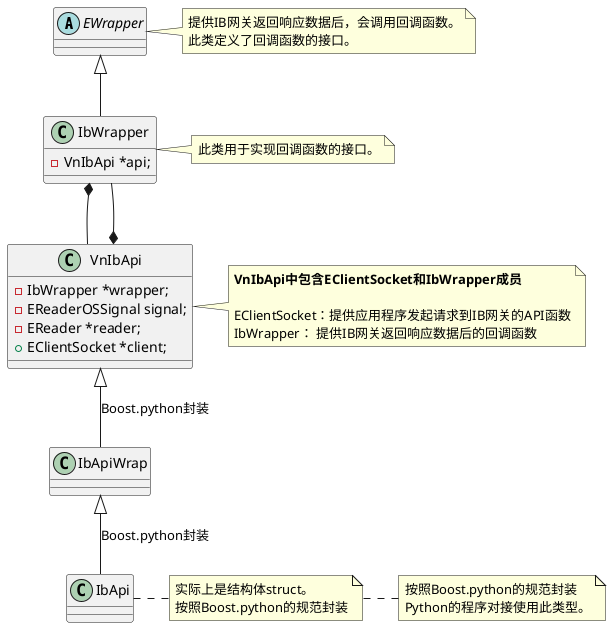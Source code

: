 @startuml

abstract class EWrapper
class  IbWrapper
class VnIbApi
class IbApiWrap
class IbApi


EWrapper <|-- IbWrapper
IbWrapper *-- VnIbApi
IbWrapper --* VnIbApi
VnIbApi <|-- IbApiWrap : Boost.python封装
note right
实际上是结构体struct。
按照Boost.python的规范封装
end note

IbApiWrap <|-- IbApi : Boost.python封装
note right
按照Boost.python的规范封装
Python的程序对接使用此类型。
end note




abstract class EWrapper {
}
note right
提供IB网关返回响应数据后，会调用回调函数。
此类定义了回调函数的接口。
end note

class IbWrapper {
        - VnIbApi *api;
}
note right
此类用于实现回调函数的接口。
end note

class VnIbApi {
	- IbWrapper *wrapper;
	- EReaderOSSignal signal;
	- EReader *reader;
	+ EClientSocket *client;
}
note right
**VnIbApi中包含EClientSocket和IbWrapper成员**

EClientSocket：提供应用程序发起请求到IB网关的API函数
IbWrapper： 提供IB网关返回响应数据后的回调函数
end note





@enduml